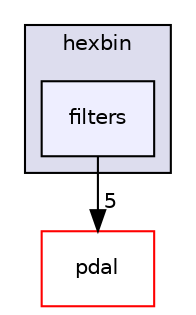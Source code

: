 digraph "pdal/plugins/hexbin/filters" {
  compound=true
  node [ fontsize="10", fontname="Helvetica"];
  edge [ labelfontsize="10", labelfontname="Helvetica"];
  subgraph clusterdir_ea64337cd9767a522dfbc316d9a2cad1 {
    graph [ bgcolor="#ddddee", pencolor="black", label="hexbin" fontname="Helvetica", fontsize="10", URL="dir_ea64337cd9767a522dfbc316d9a2cad1.html"]
  dir_81eeaf5281a6552bee77ab45e41b64ad [shape=box, label="filters", style="filled", fillcolor="#eeeeff", pencolor="black", URL="dir_81eeaf5281a6552bee77ab45e41b64ad.html"];
  }
  dir_37e2adedb6e706efcbfadb5213756005 [shape=box label="pdal" fillcolor="white" style="filled" color="red" URL="dir_37e2adedb6e706efcbfadb5213756005.html"];
  dir_81eeaf5281a6552bee77ab45e41b64ad->dir_37e2adedb6e706efcbfadb5213756005 [headlabel="5", labeldistance=1.5 headhref="dir_000064_000050.html"];
}
